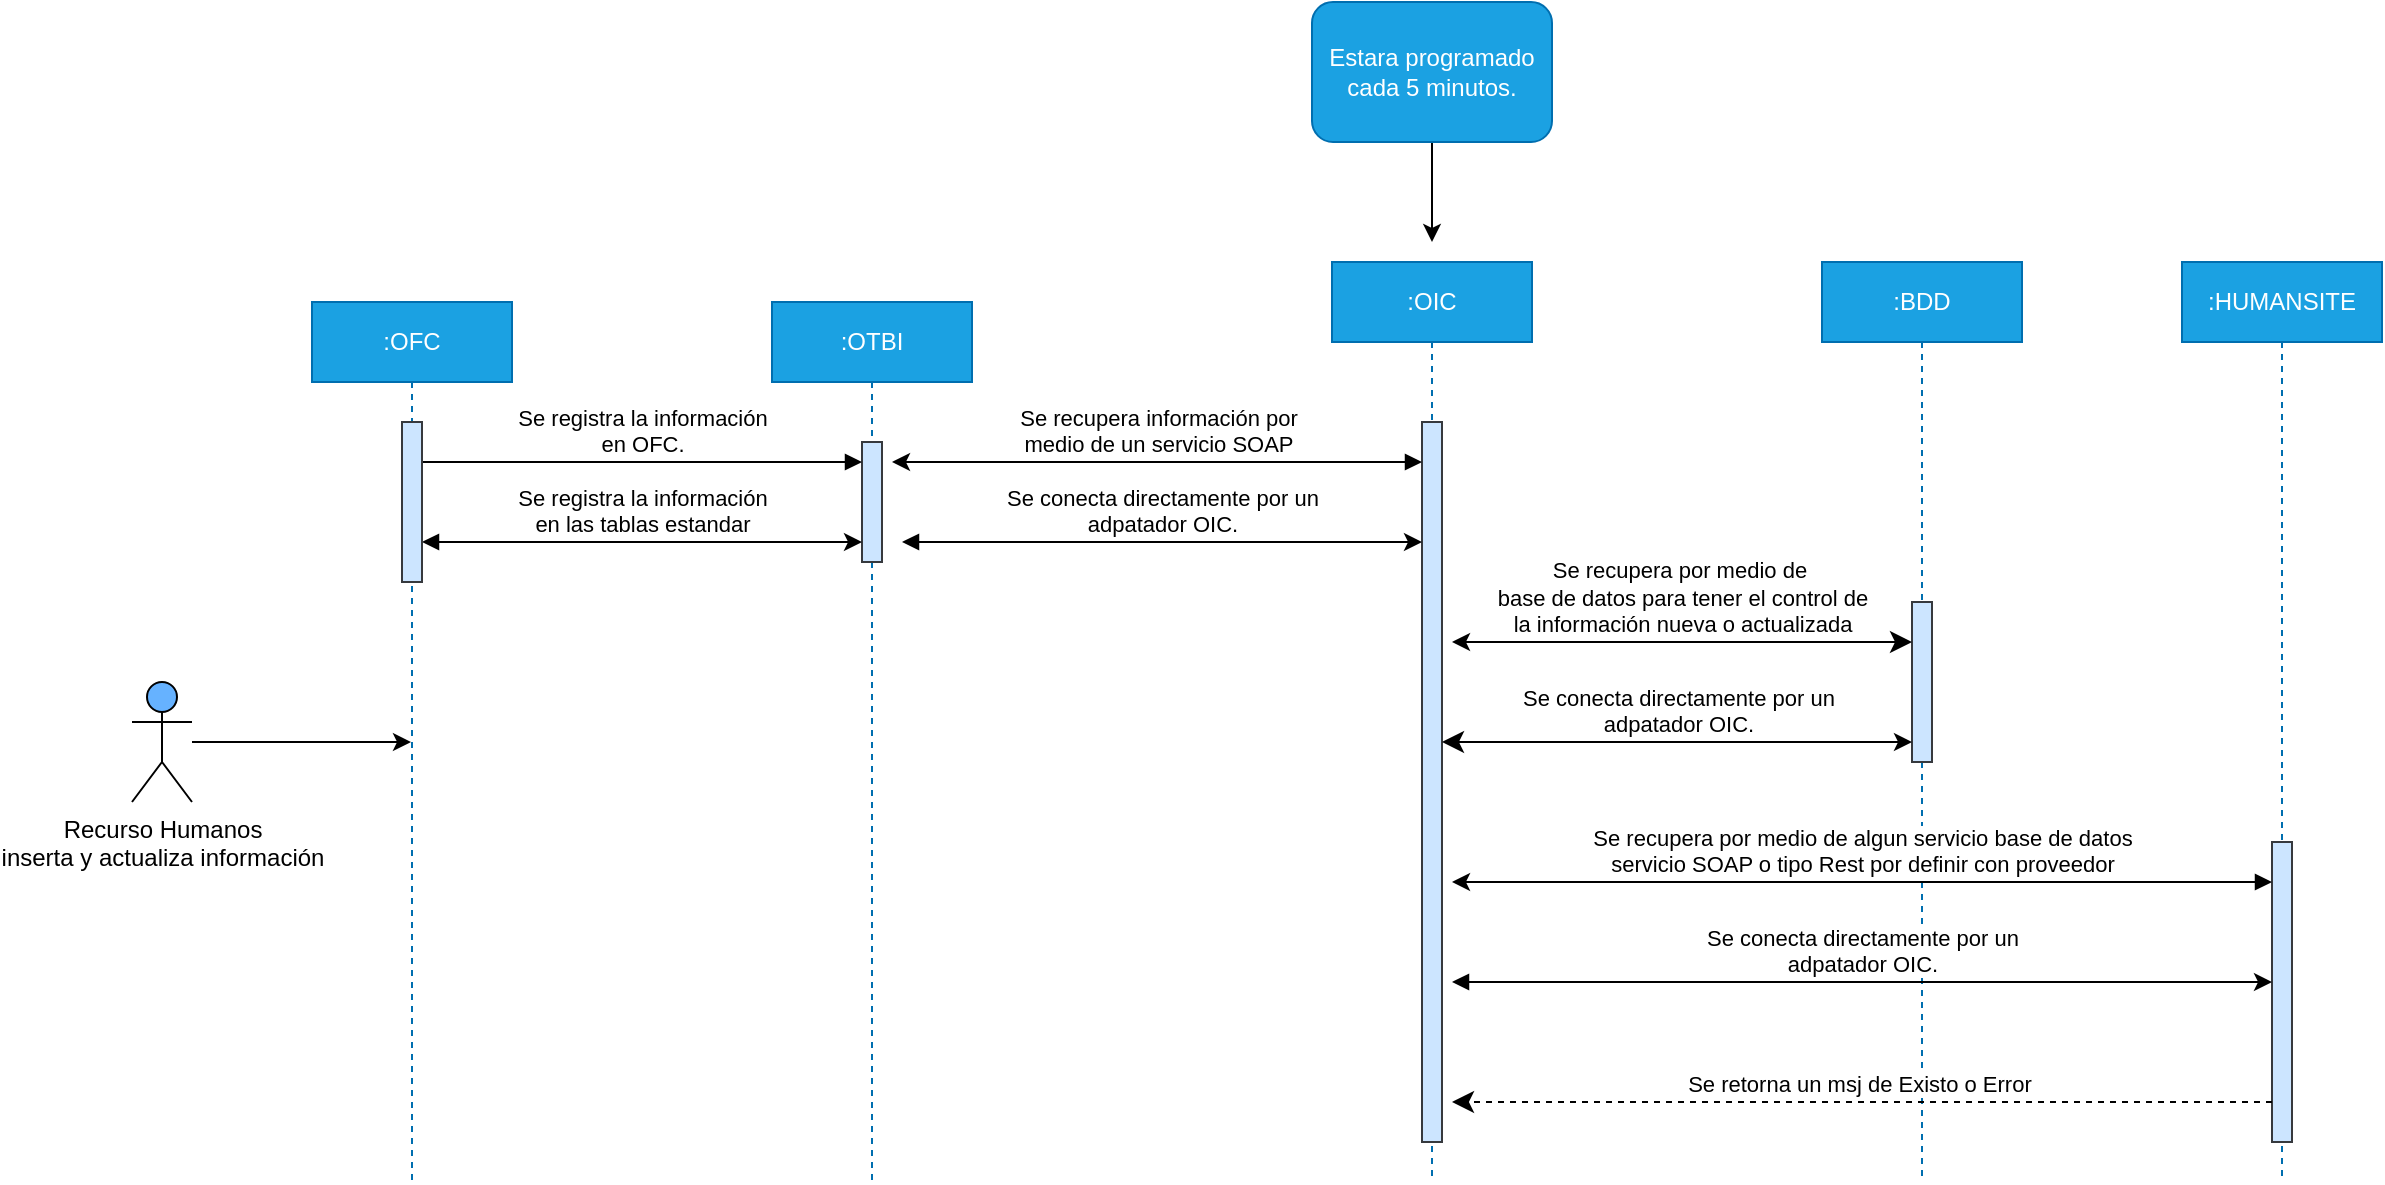 <mxfile version="21.7.5" type="device">
  <diagram name="Page-1" id="2YBvvXClWsGukQMizWep">
    <mxGraphModel dx="1818" dy="1302" grid="0" gridSize="10" guides="1" tooltips="1" connect="1" arrows="1" fold="1" page="0" pageScale="1" pageWidth="850" pageHeight="1100" math="0" shadow="0">
      <root>
        <mxCell id="0" />
        <mxCell id="1" parent="0" />
        <mxCell id="aM9ryv3xv72pqoxQDRHE-1" value=":OFC" style="shape=umlLifeline;perimeter=lifelinePerimeter;whiteSpace=wrap;html=1;container=0;dropTarget=0;collapsible=0;recursiveResize=0;outlineConnect=0;portConstraint=eastwest;newEdgeStyle={&quot;edgeStyle&quot;:&quot;elbowEdgeStyle&quot;,&quot;elbow&quot;:&quot;vertical&quot;,&quot;curved&quot;:0,&quot;rounded&quot;:0};fillColor=#1ba1e2;fontColor=#ffffff;strokeColor=#006EAF;" parent="1" vertex="1">
          <mxGeometry x="-10" y="40" width="100" height="440" as="geometry" />
        </mxCell>
        <mxCell id="aM9ryv3xv72pqoxQDRHE-5" value=":OTBI" style="shape=umlLifeline;perimeter=lifelinePerimeter;whiteSpace=wrap;html=1;container=0;dropTarget=0;collapsible=0;recursiveResize=0;outlineConnect=0;portConstraint=eastwest;newEdgeStyle={&quot;edgeStyle&quot;:&quot;elbowEdgeStyle&quot;,&quot;elbow&quot;:&quot;vertical&quot;,&quot;curved&quot;:0,&quot;rounded&quot;:0};fillColor=#1ba1e2;fontColor=#ffffff;strokeColor=#006EAF;" parent="1" vertex="1">
          <mxGeometry x="220" y="40" width="100" height="440" as="geometry" />
        </mxCell>
        <mxCell id="aM9ryv3xv72pqoxQDRHE-6" value="" style="html=1;points=[];perimeter=orthogonalPerimeter;outlineConnect=0;targetShapes=umlLifeline;portConstraint=eastwest;newEdgeStyle={&quot;edgeStyle&quot;:&quot;elbowEdgeStyle&quot;,&quot;elbow&quot;:&quot;vertical&quot;,&quot;curved&quot;:0,&quot;rounded&quot;:0};fillColor=#cce5ff;strokeColor=#36393d;" parent="aM9ryv3xv72pqoxQDRHE-5" vertex="1">
          <mxGeometry x="45" y="70" width="10" height="60" as="geometry" />
        </mxCell>
        <mxCell id="aM9ryv3xv72pqoxQDRHE-7" value="Se registra la información &lt;br&gt;en OFC." style="html=1;verticalAlign=bottom;endArrow=block;edgeStyle=elbowEdgeStyle;elbow=vertical;curved=0;rounded=0;" parent="1" source="aM9ryv3xv72pqoxQDRHE-4" target="aM9ryv3xv72pqoxQDRHE-6" edge="1">
          <mxGeometry relative="1" as="geometry">
            <mxPoint x="45" y="120" as="sourcePoint" />
            <Array as="points">
              <mxPoint x="180" y="120" />
            </Array>
          </mxGeometry>
        </mxCell>
        <mxCell id="aM9ryv3xv72pqoxQDRHE-9" value="Se registra la información &lt;br&gt;en las tablas estandar" style="html=1;verticalAlign=bottom;endArrow=block;edgeStyle=elbowEdgeStyle;elbow=vertical;curved=0;rounded=0;startArrow=classic;startFill=1;" parent="1" source="aM9ryv3xv72pqoxQDRHE-6" target="aM9ryv3xv72pqoxQDRHE-4" edge="1">
          <mxGeometry relative="1" as="geometry">
            <mxPoint x="175" y="160" as="sourcePoint" />
            <Array as="points">
              <mxPoint x="190" y="160" />
            </Array>
          </mxGeometry>
        </mxCell>
        <mxCell id="S-X0y1RkPiK_L7p8_5MH-1" value=":OIC" style="shape=umlLifeline;perimeter=lifelinePerimeter;whiteSpace=wrap;html=1;container=0;dropTarget=0;collapsible=0;recursiveResize=0;outlineConnect=0;portConstraint=eastwest;newEdgeStyle={&quot;edgeStyle&quot;:&quot;elbowEdgeStyle&quot;,&quot;elbow&quot;:&quot;vertical&quot;,&quot;curved&quot;:0,&quot;rounded&quot;:0};fillColor=#1ba1e2;fontColor=#ffffff;strokeColor=#006EAF;" parent="1" vertex="1">
          <mxGeometry x="500" y="20" width="100" height="460" as="geometry" />
        </mxCell>
        <mxCell id="S-X0y1RkPiK_L7p8_5MH-2" value="" style="html=1;points=[];perimeter=orthogonalPerimeter;outlineConnect=0;targetShapes=umlLifeline;portConstraint=eastwest;newEdgeStyle={&quot;edgeStyle&quot;:&quot;elbowEdgeStyle&quot;,&quot;elbow&quot;:&quot;vertical&quot;,&quot;curved&quot;:0,&quot;rounded&quot;:0};fillColor=#cce5ff;strokeColor=#36393d;" parent="S-X0y1RkPiK_L7p8_5MH-1" vertex="1">
          <mxGeometry x="45" y="80" width="10" height="360" as="geometry" />
        </mxCell>
        <mxCell id="S-X0y1RkPiK_L7p8_5MH-3" value="Se recupera información por&lt;br style=&quot;border-color: var(--border-color);&quot;&gt;medio de un servicio SOAP" style="html=1;verticalAlign=bottom;endArrow=block;edgeStyle=elbowEdgeStyle;elbow=horizontal;curved=0;rounded=0;startArrow=classic;startFill=1;" parent="1" target="S-X0y1RkPiK_L7p8_5MH-2" edge="1">
          <mxGeometry relative="1" as="geometry">
            <mxPoint x="280" y="120" as="sourcePoint" />
            <Array as="points">
              <mxPoint x="365" y="120" />
            </Array>
          </mxGeometry>
        </mxCell>
        <mxCell id="S-X0y1RkPiK_L7p8_5MH-5" value="Se conecta directamente por un &lt;br&gt;adpatador OIC." style="html=1;verticalAlign=bottom;endArrow=block;edgeStyle=elbowEdgeStyle;elbow=vertical;curved=0;rounded=0;startArrow=classic;startFill=1;" parent="1" source="S-X0y1RkPiK_L7p8_5MH-2" edge="1">
          <mxGeometry relative="1" as="geometry">
            <mxPoint x="360" y="160" as="sourcePoint" />
            <Array as="points">
              <mxPoint x="375" y="160" />
            </Array>
            <mxPoint x="285" y="160" as="targetPoint" />
          </mxGeometry>
        </mxCell>
        <mxCell id="S-X0y1RkPiK_L7p8_5MH-7" value=":BDD" style="shape=umlLifeline;perimeter=lifelinePerimeter;whiteSpace=wrap;html=1;container=0;dropTarget=0;collapsible=0;recursiveResize=0;outlineConnect=0;portConstraint=eastwest;newEdgeStyle={&quot;edgeStyle&quot;:&quot;elbowEdgeStyle&quot;,&quot;elbow&quot;:&quot;vertical&quot;,&quot;curved&quot;:0,&quot;rounded&quot;:0};fillColor=#1ba1e2;strokeColor=#006EAF;fontColor=#ffffff;" parent="1" vertex="1">
          <mxGeometry x="745" y="20" width="100" height="460" as="geometry" />
        </mxCell>
        <mxCell id="S-X0y1RkPiK_L7p8_5MH-8" value="" style="html=1;points=[];perimeter=orthogonalPerimeter;outlineConnect=0;targetShapes=umlLifeline;portConstraint=eastwest;newEdgeStyle={&quot;edgeStyle&quot;:&quot;elbowEdgeStyle&quot;,&quot;elbow&quot;:&quot;vertical&quot;,&quot;curved&quot;:0,&quot;rounded&quot;:0};fillColor=#cce5ff;strokeColor=#36393d;" parent="S-X0y1RkPiK_L7p8_5MH-7" vertex="1">
          <mxGeometry x="45" y="170" width="10" height="80" as="geometry" />
        </mxCell>
        <mxCell id="S-X0y1RkPiK_L7p8_5MH-10" value="Se conecta directamente por un&lt;br style=&quot;border-color: var(--border-color);&quot;&gt;adpatador OIC." style="html=1;verticalAlign=bottom;endArrow=classic;endSize=8;edgeStyle=elbowEdgeStyle;elbow=vertical;curved=0;rounded=0;startArrow=classic;startFill=1;endFill=1;" parent="1" source="S-X0y1RkPiK_L7p8_5MH-8" edge="1">
          <mxGeometry relative="1" as="geometry">
            <mxPoint x="555" y="260" as="targetPoint" />
            <Array as="points">
              <mxPoint x="650" y="260" />
            </Array>
          </mxGeometry>
        </mxCell>
        <mxCell id="S-X0y1RkPiK_L7p8_5MH-12" value="Se recupera por medio de&amp;nbsp;&lt;br&gt;base de datos para tener el control de &lt;br&gt;la información nueva o actualizada" style="html=1;verticalAlign=bottom;endArrow=classic;endSize=8;edgeStyle=elbowEdgeStyle;elbow=vertical;curved=0;rounded=0;startArrow=classic;startFill=1;endFill=1;" parent="1" target="S-X0y1RkPiK_L7p8_5MH-8" edge="1">
          <mxGeometry relative="1" as="geometry">
            <mxPoint x="635" y="215" as="targetPoint" />
            <Array as="points">
              <mxPoint x="640" y="210" />
            </Array>
            <mxPoint x="560" y="210" as="sourcePoint" />
          </mxGeometry>
        </mxCell>
        <mxCell id="S-X0y1RkPiK_L7p8_5MH-13" value=":HUMANSITE" style="shape=umlLifeline;perimeter=lifelinePerimeter;whiteSpace=wrap;html=1;container=0;dropTarget=0;collapsible=0;recursiveResize=0;outlineConnect=0;portConstraint=eastwest;newEdgeStyle={&quot;edgeStyle&quot;:&quot;elbowEdgeStyle&quot;,&quot;elbow&quot;:&quot;vertical&quot;,&quot;curved&quot;:0,&quot;rounded&quot;:0};fillColor=#1ba1e2;strokeColor=#006EAF;fontColor=#ffffff;" parent="1" vertex="1">
          <mxGeometry x="925" y="20" width="100" height="460" as="geometry" />
        </mxCell>
        <mxCell id="S-X0y1RkPiK_L7p8_5MH-14" value="" style="html=1;points=[];perimeter=orthogonalPerimeter;outlineConnect=0;targetShapes=umlLifeline;portConstraint=eastwest;newEdgeStyle={&quot;edgeStyle&quot;:&quot;elbowEdgeStyle&quot;,&quot;elbow&quot;:&quot;vertical&quot;,&quot;curved&quot;:0,&quot;rounded&quot;:0};fillColor=#cce5ff;strokeColor=#36393d;" parent="S-X0y1RkPiK_L7p8_5MH-13" vertex="1">
          <mxGeometry x="45" y="290" width="10" height="150" as="geometry" />
        </mxCell>
        <mxCell id="S-X0y1RkPiK_L7p8_5MH-15" value="Se recupera por medio de algun servicio base de datos &lt;br&gt;servicio SOAP o tipo Rest por definir con proveedor" style="html=1;verticalAlign=bottom;endArrow=block;edgeStyle=elbowEdgeStyle;elbow=vertical;curved=0;rounded=0;startArrow=classic;startFill=1;" parent="1" edge="1">
          <mxGeometry relative="1" as="geometry">
            <mxPoint x="560" y="330" as="sourcePoint" />
            <Array as="points">
              <mxPoint x="885" y="330" />
            </Array>
            <mxPoint x="970" y="330" as="targetPoint" />
          </mxGeometry>
        </mxCell>
        <mxCell id="S-X0y1RkPiK_L7p8_5MH-16" value="Se retorna un msj de Existo o Error&amp;nbsp;" style="html=1;verticalAlign=bottom;endArrow=classic;dashed=1;endSize=8;edgeStyle=elbowEdgeStyle;elbow=vertical;curved=0;rounded=0;startArrow=none;startFill=0;endFill=1;" parent="1" edge="1">
          <mxGeometry relative="1" as="geometry">
            <mxPoint x="560" y="440" as="targetPoint" />
            <Array as="points">
              <mxPoint x="895" y="440" />
            </Array>
            <mxPoint x="970" y="440" as="sourcePoint" />
          </mxGeometry>
        </mxCell>
        <mxCell id="S-X0y1RkPiK_L7p8_5MH-17" value="Se conecta directamente por un&lt;br style=&quot;border-color: var(--border-color);&quot;&gt;adpatador OIC." style="html=1;verticalAlign=bottom;endArrow=block;edgeStyle=elbowEdgeStyle;elbow=vertical;curved=0;rounded=0;startArrow=classic;startFill=1;" parent="1" edge="1">
          <mxGeometry relative="1" as="geometry">
            <mxPoint x="970" y="380" as="sourcePoint" />
            <Array as="points">
              <mxPoint x="895" y="380" />
            </Array>
            <mxPoint x="560" y="380" as="targetPoint" />
          </mxGeometry>
        </mxCell>
        <mxCell id="S-X0y1RkPiK_L7p8_5MH-20" style="edgeStyle=orthogonalEdgeStyle;rounded=0;orthogonalLoop=1;jettySize=auto;html=1;" parent="1" source="S-X0y1RkPiK_L7p8_5MH-19" target="aM9ryv3xv72pqoxQDRHE-1" edge="1">
          <mxGeometry relative="1" as="geometry" />
        </mxCell>
        <mxCell id="S-X0y1RkPiK_L7p8_5MH-19" value="Recurso Humanos &lt;br&gt;inserta y actualiza información" style="shape=umlActor;verticalLabelPosition=bottom;verticalAlign=top;html=1;outlineConnect=0;fillColor=#66B2FF;" parent="1" vertex="1">
          <mxGeometry x="-100" y="230" width="30" height="60" as="geometry" />
        </mxCell>
        <mxCell id="S-X0y1RkPiK_L7p8_5MH-21" value="" style="html=1;verticalAlign=bottom;endArrow=block;edgeStyle=elbowEdgeStyle;elbow=horizontal;curved=0;rounded=0;" parent="1" target="aM9ryv3xv72pqoxQDRHE-4" edge="1">
          <mxGeometry relative="1" as="geometry">
            <mxPoint x="45" y="120" as="sourcePoint" />
            <Array as="points" />
            <mxPoint x="265" y="120" as="targetPoint" />
          </mxGeometry>
        </mxCell>
        <mxCell id="aM9ryv3xv72pqoxQDRHE-4" value="" style="html=1;points=[];perimeter=orthogonalPerimeter;outlineConnect=0;targetShapes=umlLifeline;portConstraint=eastwest;newEdgeStyle={&quot;edgeStyle&quot;:&quot;elbowEdgeStyle&quot;,&quot;elbow&quot;:&quot;vertical&quot;,&quot;curved&quot;:0,&quot;rounded&quot;:0};fillColor=#cce5ff;strokeColor=#36393d;" parent="1" vertex="1">
          <mxGeometry x="35" y="100" width="10" height="80" as="geometry" />
        </mxCell>
        <mxCell id="S-X0y1RkPiK_L7p8_5MH-28" style="edgeStyle=orthogonalEdgeStyle;rounded=0;orthogonalLoop=1;jettySize=auto;html=1;" parent="1" source="S-X0y1RkPiK_L7p8_5MH-24" edge="1">
          <mxGeometry relative="1" as="geometry">
            <mxPoint x="550" y="10" as="targetPoint" />
          </mxGeometry>
        </mxCell>
        <mxCell id="S-X0y1RkPiK_L7p8_5MH-24" value="Estara programado cada 5 minutos." style="rounded=1;whiteSpace=wrap;html=1;fillColor=#1ba1e2;fontColor=#ffffff;strokeColor=#006EAF;" parent="1" vertex="1">
          <mxGeometry x="490" y="-110" width="120" height="70" as="geometry" />
        </mxCell>
      </root>
    </mxGraphModel>
  </diagram>
</mxfile>
